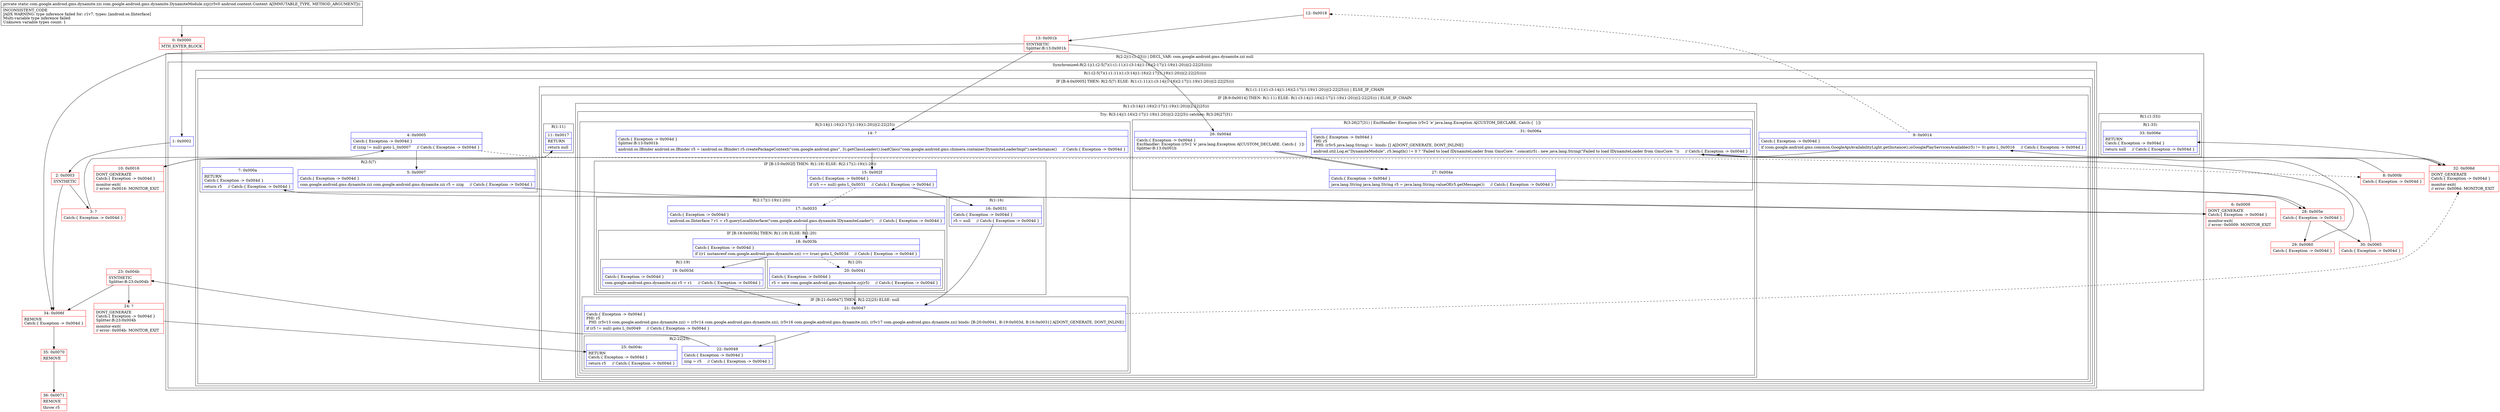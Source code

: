 digraph "CFG forcom.google.android.gms.dynamite.DynamiteModule.zzj(Landroid\/content\/Context;)Lcom\/google\/android\/gms\/dynamite\/zzi;" {
subgraph cluster_Region_868235091 {
label = "R(2:2|(1:(1:33))) | DECL_VAR: com.google.android.gms.dynamite.zzi null\l";
node [shape=record,color=blue];
subgraph cluster_SynchronizedRegion_665129094 {
label = "Synchronized:R(2:1|(1:(2:5|7)(1:(1:11)(1:(3:14|(1:16)(2:17|(1:19)(1:20))|(2:22|25))))))";
node [shape=record,color=blue];
Node_1 [shape=record,label="{1\:\ 0x0002}"];
subgraph cluster_Region_716999145 {
label = "R(1:(2:5|7)(1:(1:11)(1:(3:14|(1:16)(2:17|(1:19)(1:20))|(2:22|25)))))";
node [shape=record,color=blue];
subgraph cluster_IfRegion_1706526767 {
label = "IF [B:4:0x0005] THEN: R(2:5|7) ELSE: R(1:(1:11)(1:(3:14|(1:16)(2:17|(1:19)(1:20))|(2:22|25))))";
node [shape=record,color=blue];
Node_4 [shape=record,label="{4\:\ 0x0005|Catch:\{ Exception \-\> 0x004d \}\l|if (zzig != null) goto L_0x0007     \/\/ Catch:\{ Exception \-\> 0x004d \}\l}"];
subgraph cluster_Region_2141610208 {
label = "R(2:5|7)";
node [shape=record,color=blue];
Node_5 [shape=record,label="{5\:\ 0x0007|Catch:\{ Exception \-\> 0x004d \}\l|com.google.android.gms.dynamite.zzi com.google.android.gms.dynamite.zzi r5 = zzig     \/\/ Catch:\{ Exception \-\> 0x004d \}\l}"];
Node_7 [shape=record,label="{7\:\ 0x000a|RETURN\lCatch:\{ Exception \-\> 0x004d \}\l|return r5     \/\/ Catch:\{ Exception \-\> 0x004d \}\l}"];
}
subgraph cluster_Region_1476346213 {
label = "R(1:(1:11)(1:(3:14|(1:16)(2:17|(1:19)(1:20))|(2:22|25)))) | ELSE_IF_CHAIN\l";
node [shape=record,color=blue];
subgraph cluster_IfRegion_1481726524 {
label = "IF [B:9:0x0014] THEN: R(1:11) ELSE: R(1:(3:14|(1:16)(2:17|(1:19)(1:20))|(2:22|25))) | ELSE_IF_CHAIN\l";
node [shape=record,color=blue];
Node_9 [shape=record,label="{9\:\ 0x0014|Catch:\{ Exception \-\> 0x004d \}\l|if (com.google.android.gms.common.GoogleApiAvailabilityLight.getInstance().isGooglePlayServicesAvailable(r5) != 0) goto L_0x0016     \/\/ Catch:\{ Exception \-\> 0x004d \}\l}"];
subgraph cluster_Region_384590622 {
label = "R(1:11)";
node [shape=record,color=blue];
Node_11 [shape=record,label="{11\:\ 0x0017|RETURN\l|return null\l}"];
}
subgraph cluster_Region_1329817372 {
label = "R(1:(3:14|(1:16)(2:17|(1:19)(1:20))|(2:22|25)))";
node [shape=record,color=blue];
subgraph cluster_TryCatchRegion_1654322168 {
label = "Try: R(3:14|(1:16)(2:17|(1:19)(1:20))|(2:22|25)) catches: R(3:26|27|31)";
node [shape=record,color=blue];
subgraph cluster_Region_1423226653 {
label = "R(3:14|(1:16)(2:17|(1:19)(1:20))|(2:22|25))";
node [shape=record,color=blue];
Node_14 [shape=record,label="{14\:\ ?|Catch:\{ Exception \-\> 0x004d \}\lSplitter:B:13:0x001b\l|android.os.IBinder android.os.IBinder r5 = (android.os.IBinder) r5.createPackageContext(\"com.google.android.gms\", 3).getClassLoader().loadClass(\"com.google.android.gms.chimera.container.DynamiteLoaderImpl\").newInstance()     \/\/ Catch:\{ Exception \-\> 0x004d \}\l}"];
subgraph cluster_IfRegion_66559226 {
label = "IF [B:15:0x002f] THEN: R(1:16) ELSE: R(2:17|(1:19)(1:20))";
node [shape=record,color=blue];
Node_15 [shape=record,label="{15\:\ 0x002f|Catch:\{ Exception \-\> 0x004d \}\l|if (r5 == null) goto L_0x0031     \/\/ Catch:\{ Exception \-\> 0x004d \}\l}"];
subgraph cluster_Region_1512863120 {
label = "R(1:16)";
node [shape=record,color=blue];
Node_16 [shape=record,label="{16\:\ 0x0031|Catch:\{ Exception \-\> 0x004d \}\l|r5 = null     \/\/ Catch:\{ Exception \-\> 0x004d \}\l}"];
}
subgraph cluster_Region_1990653615 {
label = "R(2:17|(1:19)(1:20))";
node [shape=record,color=blue];
Node_17 [shape=record,label="{17\:\ 0x0033|Catch:\{ Exception \-\> 0x004d \}\l|android.os.IInterface ? r1 = r5.queryLocalInterface(\"com.google.android.gms.dynamite.IDynamiteLoader\")     \/\/ Catch:\{ Exception \-\> 0x004d \}\l}"];
subgraph cluster_IfRegion_469689332 {
label = "IF [B:18:0x003b] THEN: R(1:19) ELSE: R(1:20)";
node [shape=record,color=blue];
Node_18 [shape=record,label="{18\:\ 0x003b|Catch:\{ Exception \-\> 0x004d \}\l|if ((r1 instanceof com.google.android.gms.dynamite.zzi) == true) goto L_0x003d     \/\/ Catch:\{ Exception \-\> 0x004d \}\l}"];
subgraph cluster_Region_1694705030 {
label = "R(1:19)";
node [shape=record,color=blue];
Node_19 [shape=record,label="{19\:\ 0x003d|Catch:\{ Exception \-\> 0x004d \}\l|com.google.android.gms.dynamite.zzi r5 = r1     \/\/ Catch:\{ Exception \-\> 0x004d \}\l}"];
}
subgraph cluster_Region_337515591 {
label = "R(1:20)";
node [shape=record,color=blue];
Node_20 [shape=record,label="{20\:\ 0x0041|Catch:\{ Exception \-\> 0x004d \}\l|r5 = new com.google.android.gms.dynamite.zzj(r5)     \/\/ Catch:\{ Exception \-\> 0x004d \}\l}"];
}
}
}
}
subgraph cluster_IfRegion_818464045 {
label = "IF [B:21:0x0047] THEN: R(2:22|25) ELSE: null";
node [shape=record,color=blue];
Node_21 [shape=record,label="{21\:\ 0x0047|Catch:\{ Exception \-\> 0x004d \}\lPHI: r5 \l  PHI: (r5v13 com.google.android.gms.dynamite.zzi) = (r5v14 com.google.android.gms.dynamite.zzi), (r5v16 com.google.android.gms.dynamite.zzi), (r5v17 com.google.android.gms.dynamite.zzi) binds: [B:20:0x0041, B:19:0x003d, B:16:0x0031] A[DONT_GENERATE, DONT_INLINE]\l|if (r5 != null) goto L_0x0049     \/\/ Catch:\{ Exception \-\> 0x004d \}\l}"];
subgraph cluster_Region_1162458297 {
label = "R(2:22|25)";
node [shape=record,color=blue];
Node_22 [shape=record,label="{22\:\ 0x0049|Catch:\{ Exception \-\> 0x004d \}\l|zzig = r5     \/\/ Catch:\{ Exception \-\> 0x004d \}\l}"];
Node_25 [shape=record,label="{25\:\ 0x004c|RETURN\lCatch:\{ Exception \-\> 0x004d \}\l|return r5     \/\/ Catch:\{ Exception \-\> 0x004d \}\l}"];
}
}
}
subgraph cluster_Region_300840602 {
label = "R(3:26|27|31) | ExcHandler: Exception (r5v2 'e' java.lang.Exception A[CUSTOM_DECLARE, Catch:\{  \}])\l";
node [shape=record,color=blue];
Node_26 [shape=record,label="{26\:\ 0x004d|Catch:\{ Exception \-\> 0x004d \}\lExcHandler: Exception (r5v2 'e' java.lang.Exception A[CUSTOM_DECLARE, Catch:\{  \}])\lSplitter:B:13:0x001b\l}"];
Node_27 [shape=record,label="{27\:\ 0x004e|Catch:\{ Exception \-\> 0x004d \}\l|java.lang.String java.lang.String r5 = java.lang.String.valueOf(r5.getMessage())     \/\/ Catch:\{ Exception \-\> 0x004d \}\l}"];
Node_31 [shape=record,label="{31\:\ 0x006a|Catch:\{ Exception \-\> 0x004d \}\lPHI: r5 \l  PHI: (r5v5 java.lang.String) =  binds: [] A[DONT_GENERATE, DONT_INLINE]\l|android.util.Log.e(\"DynamiteModule\", r5.length() != 0 ? \"Failed to load IDynamiteLoader from GmsCore: \".concat(r5) : new java.lang.String(\"Failed to load IDynamiteLoader from GmsCore: \"))     \/\/ Catch:\{ Exception \-\> 0x004d \}\l}"];
}
}
}
}
}
}
}
}
subgraph cluster_Region_291917963 {
label = "R(1:(1:33))";
node [shape=record,color=blue];
subgraph cluster_Region_618034284 {
label = "R(1:33)";
node [shape=record,color=blue];
Node_33 [shape=record,label="{33\:\ 0x006e|RETURN\lCatch:\{ Exception \-\> 0x004d \}\l|return null     \/\/ Catch:\{ Exception \-\> 0x004d \}\l}"];
}
}
}
subgraph cluster_Region_300840602 {
label = "R(3:26|27|31) | ExcHandler: Exception (r5v2 'e' java.lang.Exception A[CUSTOM_DECLARE, Catch:\{  \}])\l";
node [shape=record,color=blue];
Node_26 [shape=record,label="{26\:\ 0x004d|Catch:\{ Exception \-\> 0x004d \}\lExcHandler: Exception (r5v2 'e' java.lang.Exception A[CUSTOM_DECLARE, Catch:\{  \}])\lSplitter:B:13:0x001b\l}"];
Node_27 [shape=record,label="{27\:\ 0x004e|Catch:\{ Exception \-\> 0x004d \}\l|java.lang.String java.lang.String r5 = java.lang.String.valueOf(r5.getMessage())     \/\/ Catch:\{ Exception \-\> 0x004d \}\l}"];
Node_31 [shape=record,label="{31\:\ 0x006a|Catch:\{ Exception \-\> 0x004d \}\lPHI: r5 \l  PHI: (r5v5 java.lang.String) =  binds: [] A[DONT_GENERATE, DONT_INLINE]\l|android.util.Log.e(\"DynamiteModule\", r5.length() != 0 ? \"Failed to load IDynamiteLoader from GmsCore: \".concat(r5) : new java.lang.String(\"Failed to load IDynamiteLoader from GmsCore: \"))     \/\/ Catch:\{ Exception \-\> 0x004d \}\l}"];
}
Node_0 [shape=record,color=red,label="{0\:\ 0x0000|MTH_ENTER_BLOCK\l}"];
Node_2 [shape=record,color=red,label="{2\:\ 0x0003|SYNTHETIC\l}"];
Node_3 [shape=record,color=red,label="{3\:\ ?|Catch:\{ Exception \-\> 0x004d \}\l}"];
Node_6 [shape=record,color=red,label="{6\:\ 0x0009|DONT_GENERATE\lCatch:\{ Exception \-\> 0x004d \}\l|monitor\-exit(\l\/\/ error: 0x0009: MONITOR_EXIT  \l}"];
Node_8 [shape=record,color=red,label="{8\:\ 0x000b|Catch:\{ Exception \-\> 0x004d \}\l}"];
Node_10 [shape=record,color=red,label="{10\:\ 0x0016|DONT_GENERATE\lCatch:\{ Exception \-\> 0x004d \}\l|monitor\-exit(\l\/\/ error: 0x0016: MONITOR_EXIT  \l}"];
Node_12 [shape=record,color=red,label="{12\:\ 0x0018}"];
Node_13 [shape=record,color=red,label="{13\:\ 0x001b|SYNTHETIC\lSplitter:B:13:0x001b\l}"];
Node_23 [shape=record,color=red,label="{23\:\ 0x004b|SYNTHETIC\lSplitter:B:23:0x004b\l}"];
Node_24 [shape=record,color=red,label="{24\:\ ?|DONT_GENERATE\lCatch:\{ Exception \-\> 0x004d \}\lSplitter:B:23:0x004b\l|monitor\-exit(\l\/\/ error: 0x004b: MONITOR_EXIT  \l}"];
Node_28 [shape=record,color=red,label="{28\:\ 0x005e|Catch:\{ Exception \-\> 0x004d \}\l}"];
Node_29 [shape=record,color=red,label="{29\:\ 0x0060|Catch:\{ Exception \-\> 0x004d \}\l}"];
Node_30 [shape=record,color=red,label="{30\:\ 0x0065|Catch:\{ Exception \-\> 0x004d \}\l}"];
Node_32 [shape=record,color=red,label="{32\:\ 0x006d|DONT_GENERATE\lCatch:\{ Exception \-\> 0x004d \}\l|monitor\-exit(\l\/\/ error: 0x006d: MONITOR_EXIT  \l}"];
Node_34 [shape=record,color=red,label="{34\:\ 0x006f|REMOVE\lCatch:\{ Exception \-\> 0x004d \}\l}"];
Node_35 [shape=record,color=red,label="{35\:\ 0x0070|REMOVE\l}"];
Node_36 [shape=record,color=red,label="{36\:\ 0x0071|REMOVE\l|throw r5\l}"];
MethodNode[shape=record,label="{private static com.google.android.gms.dynamite.zzi com.google.android.gms.dynamite.DynamiteModule.zzj((r5v0 android.content.Context A[IMMUTABLE_TYPE, METHOD_ARGUMENT]))  | INCONSISTENT_CODE\lJADX WARNING: type inference failed for: r1v7, types: [android.os.IInterface]\lMulti\-variable type inference failed\lUnknown variable types count: 1\l}"];
MethodNode -> Node_0;
Node_1 -> Node_2;
Node_4 -> Node_5;
Node_4 -> Node_8[style=dashed];
Node_5 -> Node_6;
Node_9 -> Node_10;
Node_9 -> Node_12[style=dashed];
Node_14 -> Node_15;
Node_15 -> Node_16;
Node_15 -> Node_17[style=dashed];
Node_16 -> Node_21;
Node_17 -> Node_18;
Node_18 -> Node_19;
Node_18 -> Node_20[style=dashed];
Node_19 -> Node_21;
Node_20 -> Node_21;
Node_21 -> Node_22;
Node_21 -> Node_32[style=dashed];
Node_22 -> Node_23;
Node_26 -> Node_27;
Node_27 -> Node_28;
Node_31 -> Node_32;
Node_26 -> Node_27;
Node_27 -> Node_28;
Node_31 -> Node_32;
Node_0 -> Node_1;
Node_2 -> Node_3;
Node_2 -> Node_34;
Node_3 -> Node_4;
Node_6 -> Node_7;
Node_8 -> Node_9;
Node_10 -> Node_11;
Node_12 -> Node_13;
Node_13 -> Node_14;
Node_13 -> Node_26;
Node_13 -> Node_34;
Node_23 -> Node_24;
Node_23 -> Node_34;
Node_24 -> Node_25;
Node_28 -> Node_29;
Node_28 -> Node_30;
Node_29 -> Node_31;
Node_30 -> Node_31;
Node_32 -> Node_33;
Node_34 -> Node_35;
Node_35 -> Node_36;
}

